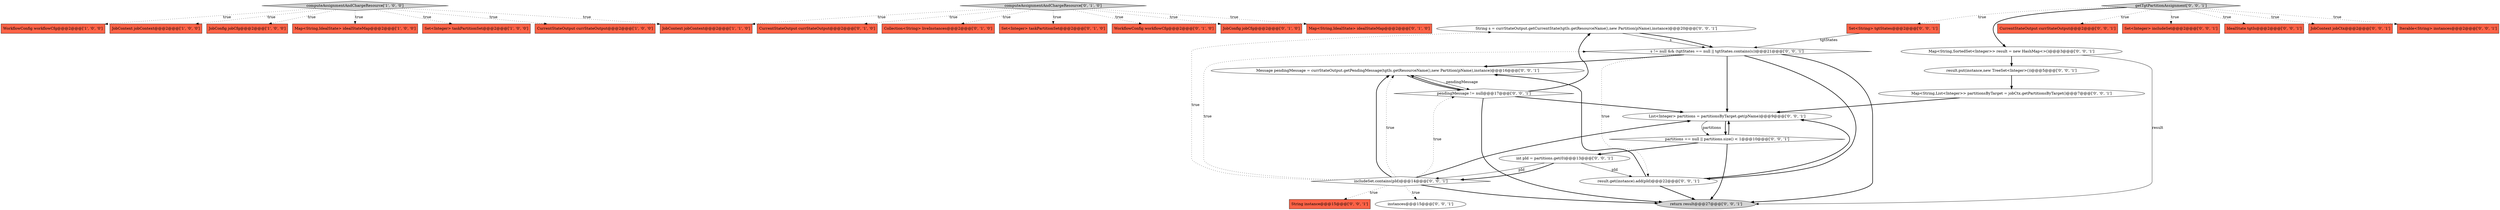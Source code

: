 digraph {
0 [style = filled, label = "WorkflowConfig workflowCfg@@@2@@@['1', '0', '0']", fillcolor = tomato, shape = box image = "AAA0AAABBB1BBB"];
9 [style = filled, label = "CurrentStateOutput currStateOutput@@@2@@@['0', '1', '0']", fillcolor = tomato, shape = box image = "AAA0AAABBB2BBB"];
29 [style = filled, label = "String s = currStateOutput.getCurrentState(tgtIs.getResourceName(),new Partition(pName),instance)@@@20@@@['0', '0', '1']", fillcolor = white, shape = ellipse image = "AAA0AAABBB3BBB"];
26 [style = filled, label = "CurrentStateOutput currStateOutput@@@2@@@['0', '0', '1']", fillcolor = tomato, shape = box image = "AAA0AAABBB3BBB"];
1 [style = filled, label = "JobContext jobContext@@@2@@@['1', '0', '0']", fillcolor = tomato, shape = box image = "AAA0AAABBB1BBB"];
25 [style = filled, label = "Set<Integer> includeSet@@@2@@@['0', '0', '1']", fillcolor = tomato, shape = box image = "AAA0AAABBB3BBB"];
20 [style = filled, label = "s != null && (tgtStates == null || tgtStates.contains(s))@@@21@@@['0', '0', '1']", fillcolor = white, shape = diamond image = "AAA0AAABBB3BBB"];
17 [style = filled, label = "Message pendingMessage = currStateOutput.getPendingMessage(tgtIs.getResourceName(),new Partition(pName),instance)@@@16@@@['0', '0', '1']", fillcolor = white, shape = ellipse image = "AAA0AAABBB3BBB"];
7 [style = filled, label = "JobContext jobContext@@@2@@@['1', '1', '0']", fillcolor = tomato, shape = box image = "AAA0AAABBB1BBB"];
10 [style = filled, label = "Collection<String> liveInstances@@@2@@@['0', '1', '0']", fillcolor = tomato, shape = box image = "AAA0AAABBB2BBB"];
5 [style = filled, label = "JobConfig jobCfg@@@2@@@['1', '0', '0']", fillcolor = tomato, shape = box image = "AAA0AAABBB1BBB"];
19 [style = filled, label = "return result@@@27@@@['0', '0', '1']", fillcolor = lightgray, shape = ellipse image = "AAA0AAABBB3BBB"];
18 [style = filled, label = "includeSet.contains(pId)@@@14@@@['0', '0', '1']", fillcolor = white, shape = diamond image = "AAA0AAABBB3BBB"];
28 [style = filled, label = "Set<String> tgtStates@@@2@@@['0', '0', '1']", fillcolor = tomato, shape = box image = "AAA0AAABBB3BBB"];
33 [style = filled, label = "partitions == null || partitions.size() < 1@@@10@@@['0', '0', '1']", fillcolor = white, shape = diamond image = "AAA0AAABBB3BBB"];
3 [style = filled, label = "computeAssignmentAndChargeResource['1', '0', '0']", fillcolor = lightgray, shape = diamond image = "AAA0AAABBB1BBB"];
21 [style = filled, label = "IdealState tgtIs@@@2@@@['0', '0', '1']", fillcolor = tomato, shape = box image = "AAA0AAABBB3BBB"];
13 [style = filled, label = "computeAssignmentAndChargeResource['0', '1', '0']", fillcolor = lightgray, shape = diamond image = "AAA0AAABBB2BBB"];
31 [style = filled, label = "List<Integer> partitions = partitionsByTarget.get(pName)@@@9@@@['0', '0', '1']", fillcolor = white, shape = ellipse image = "AAA0AAABBB3BBB"];
32 [style = filled, label = "result.put(instance,new TreeSet<Integer>())@@@5@@@['0', '0', '1']", fillcolor = white, shape = ellipse image = "AAA0AAABBB3BBB"];
16 [style = filled, label = "getTgtPartitionAssignment['0', '0', '1']", fillcolor = lightgray, shape = diamond image = "AAA0AAABBB3BBB"];
8 [style = filled, label = "Set<Integer> taskPartitionSet@@@2@@@['0', '1', '0']", fillcolor = tomato, shape = box image = "AAA0AAABBB2BBB"];
35 [style = filled, label = "Map<String,List<Integer>> partitionsByTarget = jobCtx.getPartitionsByTarget()@@@7@@@['0', '0', '1']", fillcolor = white, shape = ellipse image = "AAA0AAABBB3BBB"];
24 [style = filled, label = "pendingMessage != null@@@17@@@['0', '0', '1']", fillcolor = white, shape = diamond image = "AAA0AAABBB3BBB"];
15 [style = filled, label = "JobContext jobCtx@@@2@@@['0', '0', '1']", fillcolor = tomato, shape = box image = "AAA0AAABBB3BBB"];
34 [style = filled, label = "Map<String,SortedSet<Integer>> result = new HashMap<>()@@@3@@@['0', '0', '1']", fillcolor = white, shape = ellipse image = "AAA0AAABBB3BBB"];
4 [style = filled, label = "Map<String,IdealState> idealStateMap@@@2@@@['1', '0', '0']", fillcolor = tomato, shape = box image = "AAA0AAABBB1BBB"];
2 [style = filled, label = "Set<Integer> taskPartitionSet@@@2@@@['1', '0', '0']", fillcolor = tomato, shape = box image = "AAA0AAABBB1BBB"];
22 [style = filled, label = "String instance@@@15@@@['0', '0', '1']", fillcolor = tomato, shape = box image = "AAA0AAABBB3BBB"];
27 [style = filled, label = "instances@@@15@@@['0', '0', '1']", fillcolor = white, shape = ellipse image = "AAA0AAABBB3BBB"];
6 [style = filled, label = "CurrentStateOutput currStateOutput@@@2@@@['1', '0', '0']", fillcolor = tomato, shape = box image = "AAA0AAABBB1BBB"];
11 [style = filled, label = "WorkflowConfig workflowCfg@@@2@@@['0', '1', '0']", fillcolor = tomato, shape = box image = "AAA0AAABBB2BBB"];
23 [style = filled, label = "int pId = partitions.get(0)@@@13@@@['0', '0', '1']", fillcolor = white, shape = ellipse image = "AAA0AAABBB3BBB"];
36 [style = filled, label = "result.get(instance).add(pId)@@@22@@@['0', '0', '1']", fillcolor = white, shape = ellipse image = "AAA0AAABBB3BBB"];
12 [style = filled, label = "JobConfig jobCfg@@@2@@@['0', '1', '0']", fillcolor = tomato, shape = box image = "AAA0AAABBB2BBB"];
30 [style = filled, label = "Iterable<String> instances@@@2@@@['0', '0', '1']", fillcolor = tomato, shape = box image = "AAA0AAABBB3BBB"];
14 [style = filled, label = "Map<String,IdealState> idealStateMap@@@2@@@['0', '1', '0']", fillcolor = tomato, shape = box image = "AAA0AAABBB2BBB"];
16->28 [style = dotted, label="true"];
31->33 [style = solid, label="partitions"];
18->20 [style = dotted, label="true"];
16->30 [style = dotted, label="true"];
29->20 [style = solid, label="s"];
33->31 [style = bold, label=""];
35->31 [style = bold, label=""];
3->1 [style = dotted, label="true"];
20->31 [style = bold, label=""];
36->19 [style = bold, label=""];
13->11 [style = dotted, label="true"];
24->17 [style = bold, label=""];
18->29 [style = dotted, label="true"];
20->36 [style = dotted, label="true"];
13->10 [style = dotted, label="true"];
16->34 [style = bold, label=""];
13->8 [style = dotted, label="true"];
17->24 [style = solid, label="pendingMessage"];
13->9 [style = dotted, label="true"];
34->19 [style = solid, label="result"];
16->15 [style = dotted, label="true"];
20->19 [style = bold, label=""];
3->0 [style = dotted, label="true"];
23->36 [style = solid, label="pId"];
18->17 [style = dotted, label="true"];
18->27 [style = dotted, label="true"];
32->35 [style = bold, label=""];
23->18 [style = solid, label="pId"];
24->31 [style = bold, label=""];
3->4 [style = dotted, label="true"];
18->19 [style = bold, label=""];
17->24 [style = bold, label=""];
33->23 [style = bold, label=""];
36->31 [style = bold, label=""];
3->2 [style = dotted, label="true"];
3->6 [style = dotted, label="true"];
16->21 [style = dotted, label="true"];
18->24 [style = dotted, label="true"];
23->18 [style = bold, label=""];
33->19 [style = bold, label=""];
18->31 [style = bold, label=""];
16->25 [style = dotted, label="true"];
28->20 [style = solid, label="tgtStates"];
18->17 [style = bold, label=""];
20->17 [style = bold, label=""];
24->19 [style = bold, label=""];
20->36 [style = bold, label=""];
3->7 [style = dotted, label="true"];
16->26 [style = dotted, label="true"];
24->29 [style = bold, label=""];
13->12 [style = dotted, label="true"];
31->33 [style = bold, label=""];
3->5 [style = dotted, label="true"];
13->14 [style = dotted, label="true"];
36->17 [style = bold, label=""];
13->7 [style = dotted, label="true"];
18->22 [style = dotted, label="true"];
29->20 [style = bold, label=""];
34->32 [style = bold, label=""];
}
